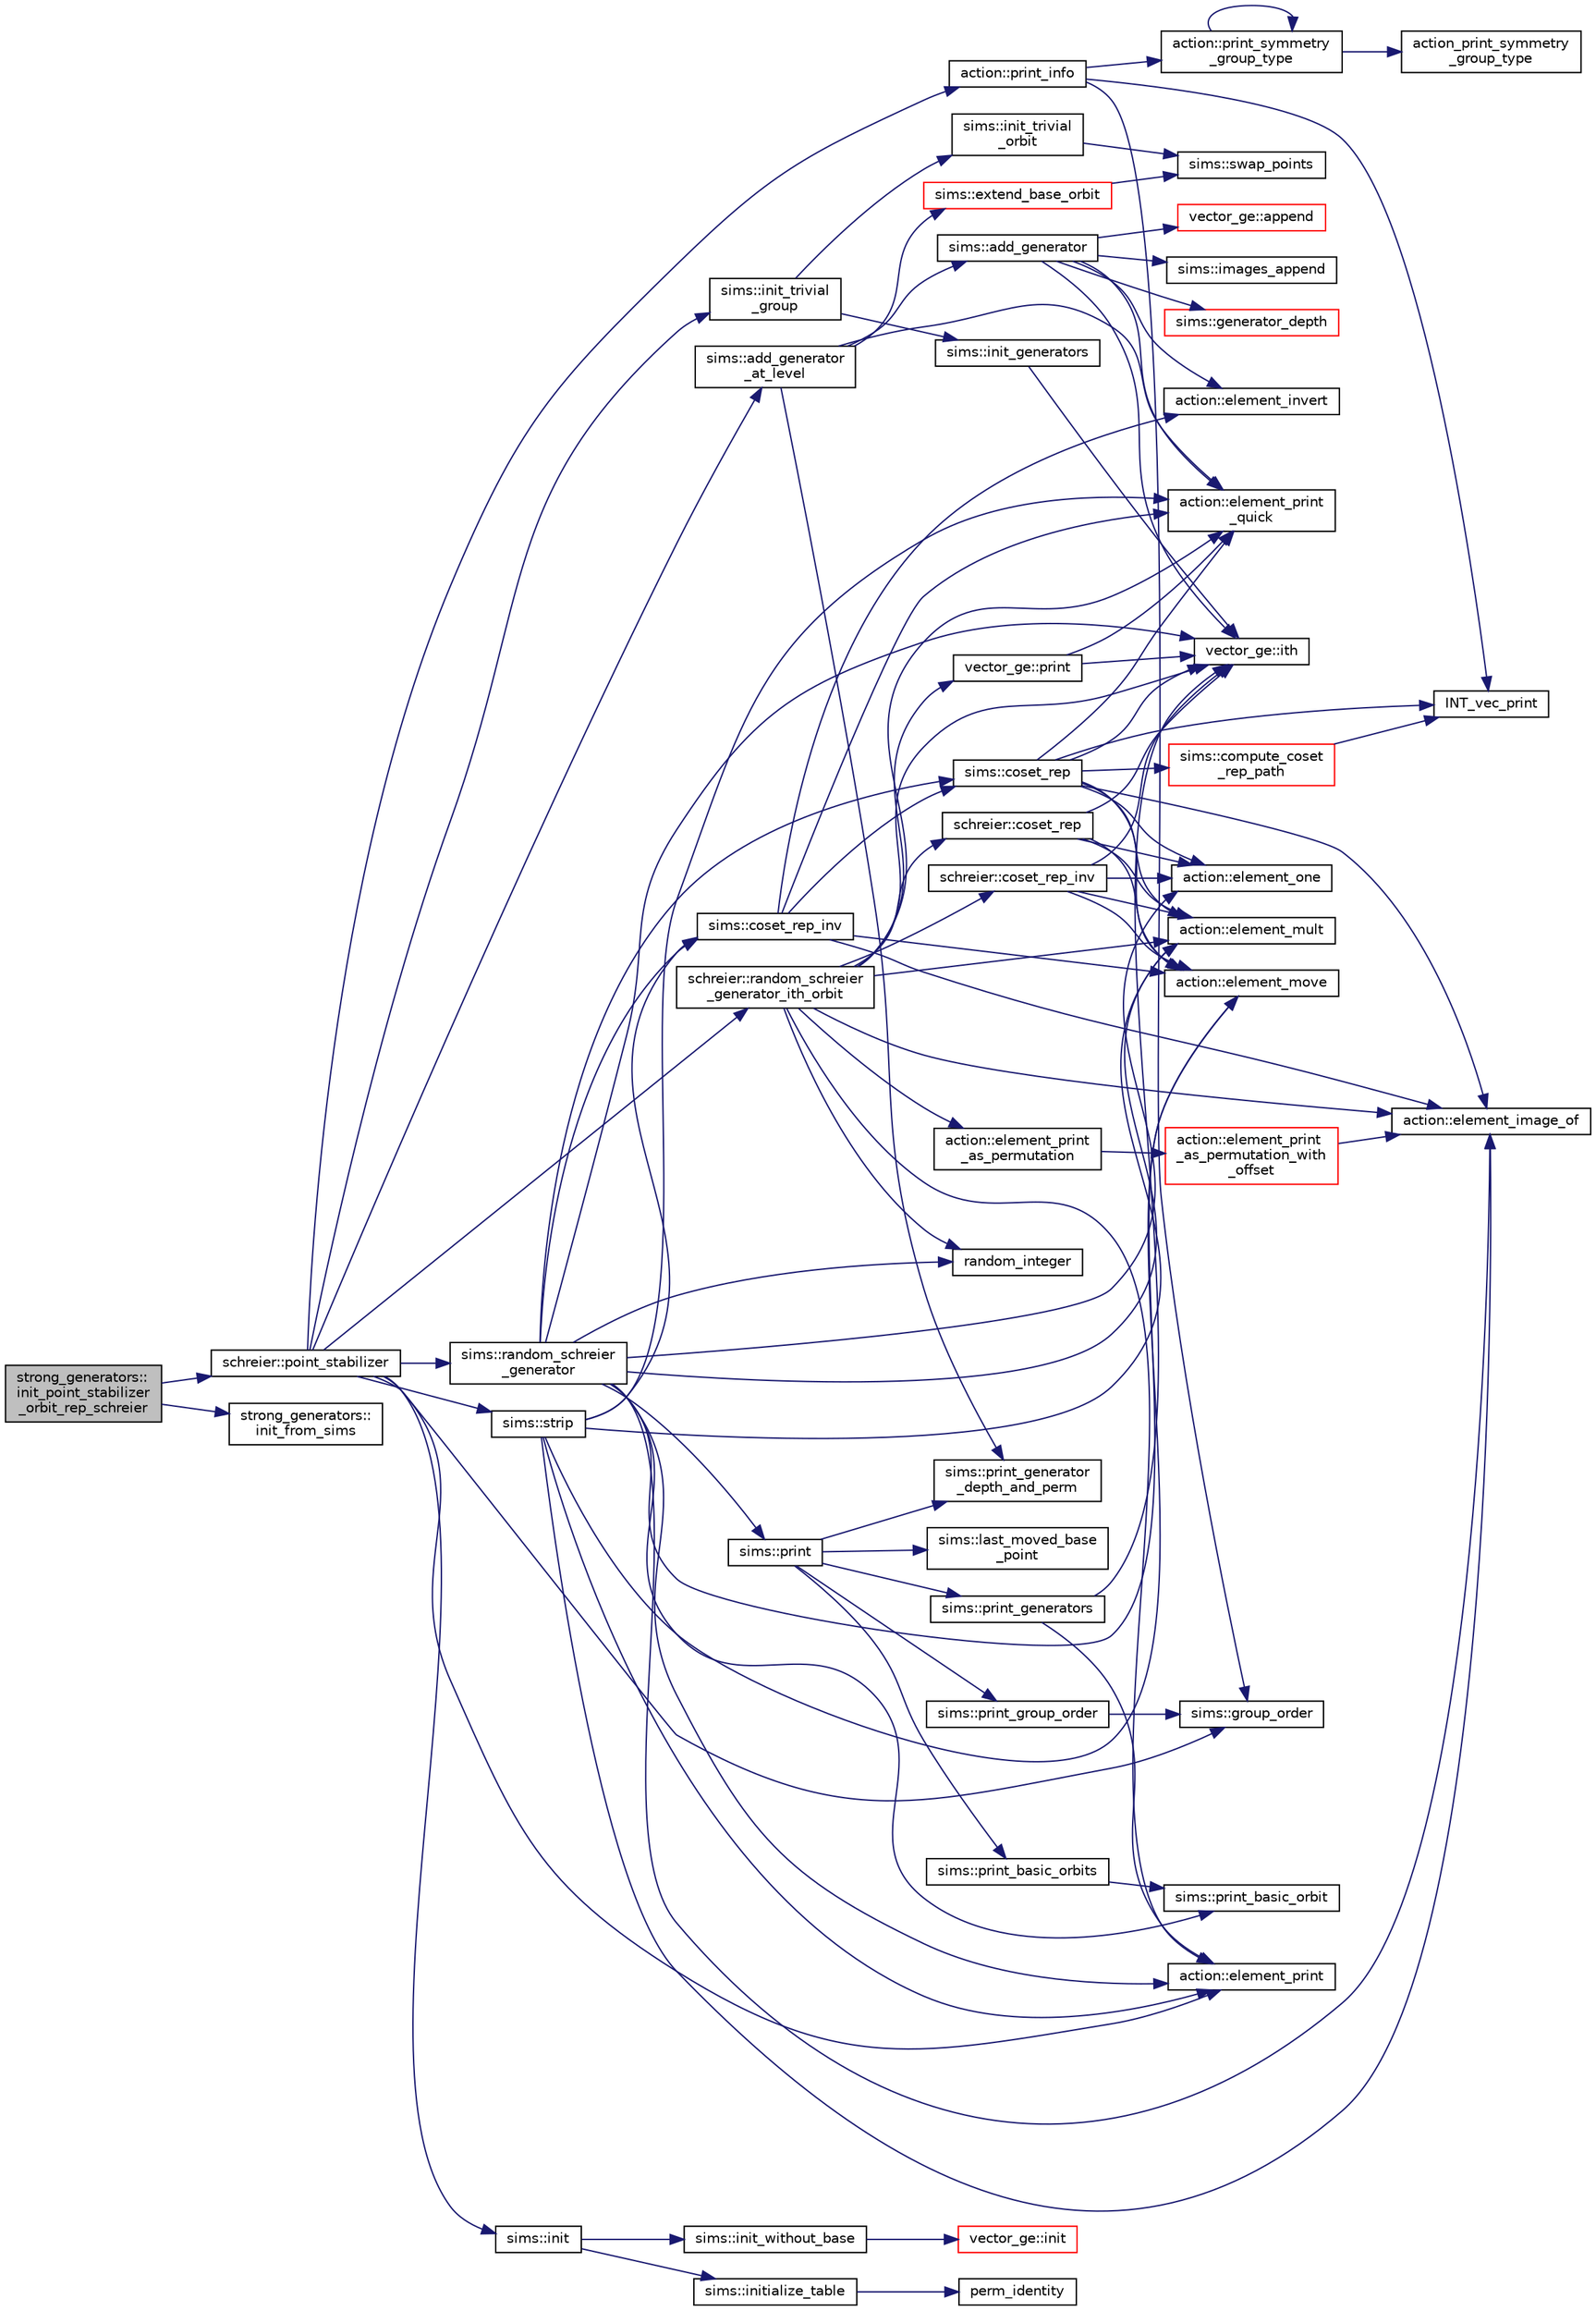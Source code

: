 digraph "strong_generators::init_point_stabilizer_orbit_rep_schreier"
{
  edge [fontname="Helvetica",fontsize="10",labelfontname="Helvetica",labelfontsize="10"];
  node [fontname="Helvetica",fontsize="10",shape=record];
  rankdir="LR";
  Node3867 [label="strong_generators::\linit_point_stabilizer\l_orbit_rep_schreier",height=0.2,width=0.4,color="black", fillcolor="grey75", style="filled", fontcolor="black"];
  Node3867 -> Node3868 [color="midnightblue",fontsize="10",style="solid",fontname="Helvetica"];
  Node3868 [label="schreier::point_stabilizer",height=0.2,width=0.4,color="black", fillcolor="white", style="filled",URL="$d3/dd6/classschreier.html#a976a31dfe3238284d96fc200532c7077"];
  Node3868 -> Node3869 [color="midnightblue",fontsize="10",style="solid",fontname="Helvetica"];
  Node3869 [label="action::print_info",height=0.2,width=0.4,color="black", fillcolor="white", style="filled",URL="$d2/d86/classaction.html#a6f89e493e5c5a32e5c3b8963d438ce86"];
  Node3869 -> Node3870 [color="midnightblue",fontsize="10",style="solid",fontname="Helvetica"];
  Node3870 [label="action::print_symmetry\l_group_type",height=0.2,width=0.4,color="black", fillcolor="white", style="filled",URL="$d2/d86/classaction.html#aed811766c7e64fe2c853df8b0b67aa6e"];
  Node3870 -> Node3871 [color="midnightblue",fontsize="10",style="solid",fontname="Helvetica"];
  Node3871 [label="action_print_symmetry\l_group_type",height=0.2,width=0.4,color="black", fillcolor="white", style="filled",URL="$d5/d90/action__global_8_c.html#a03666b9440c4962148eba7905b9f843c"];
  Node3870 -> Node3870 [color="midnightblue",fontsize="10",style="solid",fontname="Helvetica"];
  Node3869 -> Node3872 [color="midnightblue",fontsize="10",style="solid",fontname="Helvetica"];
  Node3872 [label="INT_vec_print",height=0.2,width=0.4,color="black", fillcolor="white", style="filled",URL="$df/dbf/sajeeb_8_c.html#a79a5901af0b47dd0d694109543c027fe"];
  Node3869 -> Node3873 [color="midnightblue",fontsize="10",style="solid",fontname="Helvetica"];
  Node3873 [label="sims::group_order",height=0.2,width=0.4,color="black", fillcolor="white", style="filled",URL="$d9/df3/classsims.html#aa442445175656570fa35febbe790efad"];
  Node3868 -> Node3874 [color="midnightblue",fontsize="10",style="solid",fontname="Helvetica"];
  Node3874 [label="sims::init",height=0.2,width=0.4,color="black", fillcolor="white", style="filled",URL="$d9/df3/classsims.html#a02eb61ed14f75cfe4dc0770142c1bff0"];
  Node3874 -> Node3875 [color="midnightblue",fontsize="10",style="solid",fontname="Helvetica"];
  Node3875 [label="sims::init_without_base",height=0.2,width=0.4,color="black", fillcolor="white", style="filled",URL="$d9/df3/classsims.html#a1010f2dc330b7c5ae10128c0b7dcbefd"];
  Node3875 -> Node3876 [color="midnightblue",fontsize="10",style="solid",fontname="Helvetica"];
  Node3876 [label="vector_ge::init",height=0.2,width=0.4,color="red", fillcolor="white", style="filled",URL="$d4/d6e/classvector__ge.html#afe1d6befd1f1501e6be34afbaa9d30a8"];
  Node3874 -> Node3878 [color="midnightblue",fontsize="10",style="solid",fontname="Helvetica"];
  Node3878 [label="sims::initialize_table",height=0.2,width=0.4,color="black", fillcolor="white", style="filled",URL="$d9/df3/classsims.html#abe36dd0812bde20447f5aaa8384596a7"];
  Node3878 -> Node3879 [color="midnightblue",fontsize="10",style="solid",fontname="Helvetica"];
  Node3879 [label="perm_identity",height=0.2,width=0.4,color="black", fillcolor="white", style="filled",URL="$d2/d7c/combinatorics_8_c.html#aebc54d3f9c31f253ae53e3eb3b386208"];
  Node3868 -> Node3880 [color="midnightblue",fontsize="10",style="solid",fontname="Helvetica"];
  Node3880 [label="sims::init_trivial\l_group",height=0.2,width=0.4,color="black", fillcolor="white", style="filled",URL="$d9/df3/classsims.html#a6a55a0a4e5124654f999933fd635334a"];
  Node3880 -> Node3881 [color="midnightblue",fontsize="10",style="solid",fontname="Helvetica"];
  Node3881 [label="sims::init_generators",height=0.2,width=0.4,color="black", fillcolor="white", style="filled",URL="$d9/df3/classsims.html#aa2a7908389727bdfa05d034e8d53a818"];
  Node3881 -> Node3882 [color="midnightblue",fontsize="10",style="solid",fontname="Helvetica"];
  Node3882 [label="vector_ge::ith",height=0.2,width=0.4,color="black", fillcolor="white", style="filled",URL="$d4/d6e/classvector__ge.html#a1ff002e8b746a9beb119d57dcd4a15ff"];
  Node3880 -> Node3883 [color="midnightblue",fontsize="10",style="solid",fontname="Helvetica"];
  Node3883 [label="sims::init_trivial\l_orbit",height=0.2,width=0.4,color="black", fillcolor="white", style="filled",URL="$d9/df3/classsims.html#ac55702550a4671a721f78345dd9bff70"];
  Node3883 -> Node3884 [color="midnightblue",fontsize="10",style="solid",fontname="Helvetica"];
  Node3884 [label="sims::swap_points",height=0.2,width=0.4,color="black", fillcolor="white", style="filled",URL="$d9/df3/classsims.html#a3443b4bbfb5573864c29b627562819d2"];
  Node3868 -> Node3873 [color="midnightblue",fontsize="10",style="solid",fontname="Helvetica"];
  Node3868 -> Node3885 [color="midnightblue",fontsize="10",style="solid",fontname="Helvetica"];
  Node3885 [label="schreier::random_schreier\l_generator_ith_orbit",height=0.2,width=0.4,color="black", fillcolor="white", style="filled",URL="$d3/dd6/classschreier.html#a285786eaa8f7e8d50d59c2335c549044"];
  Node3885 -> Node3886 [color="midnightblue",fontsize="10",style="solid",fontname="Helvetica"];
  Node3886 [label="vector_ge::print",height=0.2,width=0.4,color="black", fillcolor="white", style="filled",URL="$d4/d6e/classvector__ge.html#a0d260cce035c20b32d7989c50670aa8a"];
  Node3886 -> Node3887 [color="midnightblue",fontsize="10",style="solid",fontname="Helvetica"];
  Node3887 [label="action::element_print\l_quick",height=0.2,width=0.4,color="black", fillcolor="white", style="filled",URL="$d2/d86/classaction.html#a4844680cf6750396f76494a28655265b"];
  Node3886 -> Node3882 [color="midnightblue",fontsize="10",style="solid",fontname="Helvetica"];
  Node3885 -> Node3888 [color="midnightblue",fontsize="10",style="solid",fontname="Helvetica"];
  Node3888 [label="random_integer",height=0.2,width=0.4,color="black", fillcolor="white", style="filled",URL="$d5/db4/io__and__os_8h.html#a509937846575424b1c8863e1bb96a766"];
  Node3885 -> Node3889 [color="midnightblue",fontsize="10",style="solid",fontname="Helvetica"];
  Node3889 [label="schreier::coset_rep",height=0.2,width=0.4,color="black", fillcolor="white", style="filled",URL="$d3/dd6/classschreier.html#a7889b8702372092df4fd05150ee8fdda"];
  Node3889 -> Node3882 [color="midnightblue",fontsize="10",style="solid",fontname="Helvetica"];
  Node3889 -> Node3890 [color="midnightblue",fontsize="10",style="solid",fontname="Helvetica"];
  Node3890 [label="action::element_mult",height=0.2,width=0.4,color="black", fillcolor="white", style="filled",URL="$d2/d86/classaction.html#ae9e36b2cae1f0f7bd7144097fa9a34b3"];
  Node3889 -> Node3891 [color="midnightblue",fontsize="10",style="solid",fontname="Helvetica"];
  Node3891 [label="action::element_move",height=0.2,width=0.4,color="black", fillcolor="white", style="filled",URL="$d2/d86/classaction.html#a550947491bbb534d3d7951f50198a874"];
  Node3889 -> Node3892 [color="midnightblue",fontsize="10",style="solid",fontname="Helvetica"];
  Node3892 [label="action::element_one",height=0.2,width=0.4,color="black", fillcolor="white", style="filled",URL="$d2/d86/classaction.html#a780a105daf04d6d1fe7e2f63b3c88e3b"];
  Node3885 -> Node3887 [color="midnightblue",fontsize="10",style="solid",fontname="Helvetica"];
  Node3885 -> Node3893 [color="midnightblue",fontsize="10",style="solid",fontname="Helvetica"];
  Node3893 [label="action::element_print\l_as_permutation",height=0.2,width=0.4,color="black", fillcolor="white", style="filled",URL="$d2/d86/classaction.html#a2975618a8203187b688a67c947150bb8"];
  Node3893 -> Node3894 [color="midnightblue",fontsize="10",style="solid",fontname="Helvetica"];
  Node3894 [label="action::element_print\l_as_permutation_with\l_offset",height=0.2,width=0.4,color="red", fillcolor="white", style="filled",URL="$d2/d86/classaction.html#addd61d869434abaad431124a6d858396"];
  Node3894 -> Node3895 [color="midnightblue",fontsize="10",style="solid",fontname="Helvetica"];
  Node3895 [label="action::element_image_of",height=0.2,width=0.4,color="black", fillcolor="white", style="filled",URL="$d2/d86/classaction.html#ae09559d4537a048fc860f8a74a31393d"];
  Node3885 -> Node3882 [color="midnightblue",fontsize="10",style="solid",fontname="Helvetica"];
  Node3885 -> Node3900 [color="midnightblue",fontsize="10",style="solid",fontname="Helvetica"];
  Node3900 [label="action::element_print",height=0.2,width=0.4,color="black", fillcolor="white", style="filled",URL="$d2/d86/classaction.html#ae38c3ef3c1125213733d63c6fc3c40cd"];
  Node3885 -> Node3890 [color="midnightblue",fontsize="10",style="solid",fontname="Helvetica"];
  Node3885 -> Node3895 [color="midnightblue",fontsize="10",style="solid",fontname="Helvetica"];
  Node3885 -> Node3901 [color="midnightblue",fontsize="10",style="solid",fontname="Helvetica"];
  Node3901 [label="schreier::coset_rep_inv",height=0.2,width=0.4,color="black", fillcolor="white", style="filled",URL="$d3/dd6/classschreier.html#a4b3a4e60ff456f94f3acf7c96acc40cc"];
  Node3901 -> Node3882 [color="midnightblue",fontsize="10",style="solid",fontname="Helvetica"];
  Node3901 -> Node3890 [color="midnightblue",fontsize="10",style="solid",fontname="Helvetica"];
  Node3901 -> Node3891 [color="midnightblue",fontsize="10",style="solid",fontname="Helvetica"];
  Node3901 -> Node3892 [color="midnightblue",fontsize="10",style="solid",fontname="Helvetica"];
  Node3868 -> Node3900 [color="midnightblue",fontsize="10",style="solid",fontname="Helvetica"];
  Node3868 -> Node3902 [color="midnightblue",fontsize="10",style="solid",fontname="Helvetica"];
  Node3902 [label="sims::random_schreier\l_generator",height=0.2,width=0.4,color="black", fillcolor="white", style="filled",URL="$d9/df3/classsims.html#aaa77048e586c36a7639fa61ff66e0a23"];
  Node3902 -> Node3892 [color="midnightblue",fontsize="10",style="solid",fontname="Helvetica"];
  Node3902 -> Node3888 [color="midnightblue",fontsize="10",style="solid",fontname="Helvetica"];
  Node3902 -> Node3903 [color="midnightblue",fontsize="10",style="solid",fontname="Helvetica"];
  Node3903 [label="sims::coset_rep",height=0.2,width=0.4,color="black", fillcolor="white", style="filled",URL="$d9/df3/classsims.html#a3d669dba4d005cd2399388f27f44cd04"];
  Node3903 -> Node3904 [color="midnightblue",fontsize="10",style="solid",fontname="Helvetica"];
  Node3904 [label="sims::compute_coset\l_rep_path",height=0.2,width=0.4,color="red", fillcolor="white", style="filled",URL="$d9/df3/classsims.html#a22a53a24eb86dcfe54cb3588776a4d96"];
  Node3904 -> Node3872 [color="midnightblue",fontsize="10",style="solid",fontname="Helvetica"];
  Node3903 -> Node3872 [color="midnightblue",fontsize="10",style="solid",fontname="Helvetica"];
  Node3903 -> Node3892 [color="midnightblue",fontsize="10",style="solid",fontname="Helvetica"];
  Node3903 -> Node3882 [color="midnightblue",fontsize="10",style="solid",fontname="Helvetica"];
  Node3903 -> Node3887 [color="midnightblue",fontsize="10",style="solid",fontname="Helvetica"];
  Node3903 -> Node3890 [color="midnightblue",fontsize="10",style="solid",fontname="Helvetica"];
  Node3903 -> Node3891 [color="midnightblue",fontsize="10",style="solid",fontname="Helvetica"];
  Node3903 -> Node3895 [color="midnightblue",fontsize="10",style="solid",fontname="Helvetica"];
  Node3902 -> Node3895 [color="midnightblue",fontsize="10",style="solid",fontname="Helvetica"];
  Node3902 -> Node3906 [color="midnightblue",fontsize="10",style="solid",fontname="Helvetica"];
  Node3906 [label="sims::print_basic_orbit",height=0.2,width=0.4,color="black", fillcolor="white", style="filled",URL="$d9/df3/classsims.html#ae777e80bb7cef4f757c701173f924a6d"];
  Node3902 -> Node3900 [color="midnightblue",fontsize="10",style="solid",fontname="Helvetica"];
  Node3902 -> Node3882 [color="midnightblue",fontsize="10",style="solid",fontname="Helvetica"];
  Node3902 -> Node3890 [color="midnightblue",fontsize="10",style="solid",fontname="Helvetica"];
  Node3902 -> Node3891 [color="midnightblue",fontsize="10",style="solid",fontname="Helvetica"];
  Node3902 -> Node3907 [color="midnightblue",fontsize="10",style="solid",fontname="Helvetica"];
  Node3907 [label="sims::print",height=0.2,width=0.4,color="black", fillcolor="white", style="filled",URL="$d9/df3/classsims.html#a93c3d22dc3ac6d78acc60bad65234944"];
  Node3907 -> Node3908 [color="midnightblue",fontsize="10",style="solid",fontname="Helvetica"];
  Node3908 [label="sims::last_moved_base\l_point",height=0.2,width=0.4,color="black", fillcolor="white", style="filled",URL="$d9/df3/classsims.html#ab7549d6212df09ad5fdcc8b5edbe8806"];
  Node3907 -> Node3909 [color="midnightblue",fontsize="10",style="solid",fontname="Helvetica"];
  Node3909 [label="sims::print_group_order",height=0.2,width=0.4,color="black", fillcolor="white", style="filled",URL="$d9/df3/classsims.html#a2fc3bfc40a993e0a6902374465304c0c"];
  Node3909 -> Node3873 [color="midnightblue",fontsize="10",style="solid",fontname="Helvetica"];
  Node3907 -> Node3910 [color="midnightblue",fontsize="10",style="solid",fontname="Helvetica"];
  Node3910 [label="sims::print_generator\l_depth_and_perm",height=0.2,width=0.4,color="black", fillcolor="white", style="filled",URL="$d9/df3/classsims.html#a4630b82437f49635da45c5fc1953d919"];
  Node3907 -> Node3911 [color="midnightblue",fontsize="10",style="solid",fontname="Helvetica"];
  Node3911 [label="sims::print_generators",height=0.2,width=0.4,color="black", fillcolor="white", style="filled",URL="$d9/df3/classsims.html#a49dfebd7ef9b23cb3c1264bc462f2233"];
  Node3911 -> Node3900 [color="midnightblue",fontsize="10",style="solid",fontname="Helvetica"];
  Node3911 -> Node3882 [color="midnightblue",fontsize="10",style="solid",fontname="Helvetica"];
  Node3907 -> Node3912 [color="midnightblue",fontsize="10",style="solid",fontname="Helvetica"];
  Node3912 [label="sims::print_basic_orbits",height=0.2,width=0.4,color="black", fillcolor="white", style="filled",URL="$d9/df3/classsims.html#ab26955fba9bb5a6fe176b4f12d0a6c5a"];
  Node3912 -> Node3906 [color="midnightblue",fontsize="10",style="solid",fontname="Helvetica"];
  Node3902 -> Node3913 [color="midnightblue",fontsize="10",style="solid",fontname="Helvetica"];
  Node3913 [label="sims::coset_rep_inv",height=0.2,width=0.4,color="black", fillcolor="white", style="filled",URL="$d9/df3/classsims.html#a388f523d4ec997fce4e9ede924de99b9"];
  Node3913 -> Node3903 [color="midnightblue",fontsize="10",style="solid",fontname="Helvetica"];
  Node3913 -> Node3887 [color="midnightblue",fontsize="10",style="solid",fontname="Helvetica"];
  Node3913 -> Node3895 [color="midnightblue",fontsize="10",style="solid",fontname="Helvetica"];
  Node3913 -> Node3914 [color="midnightblue",fontsize="10",style="solid",fontname="Helvetica"];
  Node3914 [label="action::element_invert",height=0.2,width=0.4,color="black", fillcolor="white", style="filled",URL="$d2/d86/classaction.html#aa4bd01e338497714586636751fcef436"];
  Node3913 -> Node3891 [color="midnightblue",fontsize="10",style="solid",fontname="Helvetica"];
  Node3868 -> Node3915 [color="midnightblue",fontsize="10",style="solid",fontname="Helvetica"];
  Node3915 [label="sims::strip",height=0.2,width=0.4,color="black", fillcolor="white", style="filled",URL="$d9/df3/classsims.html#a4d902cab732ddf9f60788dda85b0a775"];
  Node3915 -> Node3887 [color="midnightblue",fontsize="10",style="solid",fontname="Helvetica"];
  Node3915 -> Node3891 [color="midnightblue",fontsize="10",style="solid",fontname="Helvetica"];
  Node3915 -> Node3895 [color="midnightblue",fontsize="10",style="solid",fontname="Helvetica"];
  Node3915 -> Node3913 [color="midnightblue",fontsize="10",style="solid",fontname="Helvetica"];
  Node3915 -> Node3900 [color="midnightblue",fontsize="10",style="solid",fontname="Helvetica"];
  Node3915 -> Node3890 [color="midnightblue",fontsize="10",style="solid",fontname="Helvetica"];
  Node3868 -> Node3916 [color="midnightblue",fontsize="10",style="solid",fontname="Helvetica"];
  Node3916 [label="sims::add_generator\l_at_level",height=0.2,width=0.4,color="black", fillcolor="white", style="filled",URL="$d9/df3/classsims.html#ac9f0f17058381524d70645e9d6893e4d"];
  Node3916 -> Node3887 [color="midnightblue",fontsize="10",style="solid",fontname="Helvetica"];
  Node3916 -> Node3917 [color="midnightblue",fontsize="10",style="solid",fontname="Helvetica"];
  Node3917 [label="sims::add_generator",height=0.2,width=0.4,color="black", fillcolor="white", style="filled",URL="$d9/df3/classsims.html#add28c3fa3ed9825c7ccb4b1fb7ac22d4"];
  Node3917 -> Node3887 [color="midnightblue",fontsize="10",style="solid",fontname="Helvetica"];
  Node3917 -> Node3918 [color="midnightblue",fontsize="10",style="solid",fontname="Helvetica"];
  Node3918 [label="vector_ge::append",height=0.2,width=0.4,color="red", fillcolor="white", style="filled",URL="$d4/d6e/classvector__ge.html#a6e24ff78ee23cd3e94b266038f059e83"];
  Node3917 -> Node3914 [color="midnightblue",fontsize="10",style="solid",fontname="Helvetica"];
  Node3917 -> Node3882 [color="midnightblue",fontsize="10",style="solid",fontname="Helvetica"];
  Node3917 -> Node3920 [color="midnightblue",fontsize="10",style="solid",fontname="Helvetica"];
  Node3920 [label="sims::images_append",height=0.2,width=0.4,color="black", fillcolor="white", style="filled",URL="$d9/df3/classsims.html#a2eedbb17ba9644f7d57d81dafab0eb01"];
  Node3917 -> Node3921 [color="midnightblue",fontsize="10",style="solid",fontname="Helvetica"];
  Node3921 [label="sims::generator_depth",height=0.2,width=0.4,color="red", fillcolor="white", style="filled",URL="$d9/df3/classsims.html#acdcef5adbae43ca98568ba1e6aa5b6a2"];
  Node3916 -> Node3910 [color="midnightblue",fontsize="10",style="solid",fontname="Helvetica"];
  Node3916 -> Node3923 [color="midnightblue",fontsize="10",style="solid",fontname="Helvetica"];
  Node3923 [label="sims::extend_base_orbit",height=0.2,width=0.4,color="red", fillcolor="white", style="filled",URL="$d9/df3/classsims.html#a1ded039dbe83239f4e116fe5b84fdcea"];
  Node3923 -> Node3884 [color="midnightblue",fontsize="10",style="solid",fontname="Helvetica"];
  Node3867 -> Node3924 [color="midnightblue",fontsize="10",style="solid",fontname="Helvetica"];
  Node3924 [label="strong_generators::\linit_from_sims",height=0.2,width=0.4,color="black", fillcolor="white", style="filled",URL="$dc/d09/classstrong__generators.html#a2b997decdab82e889c1151f29a846a66"];
}
